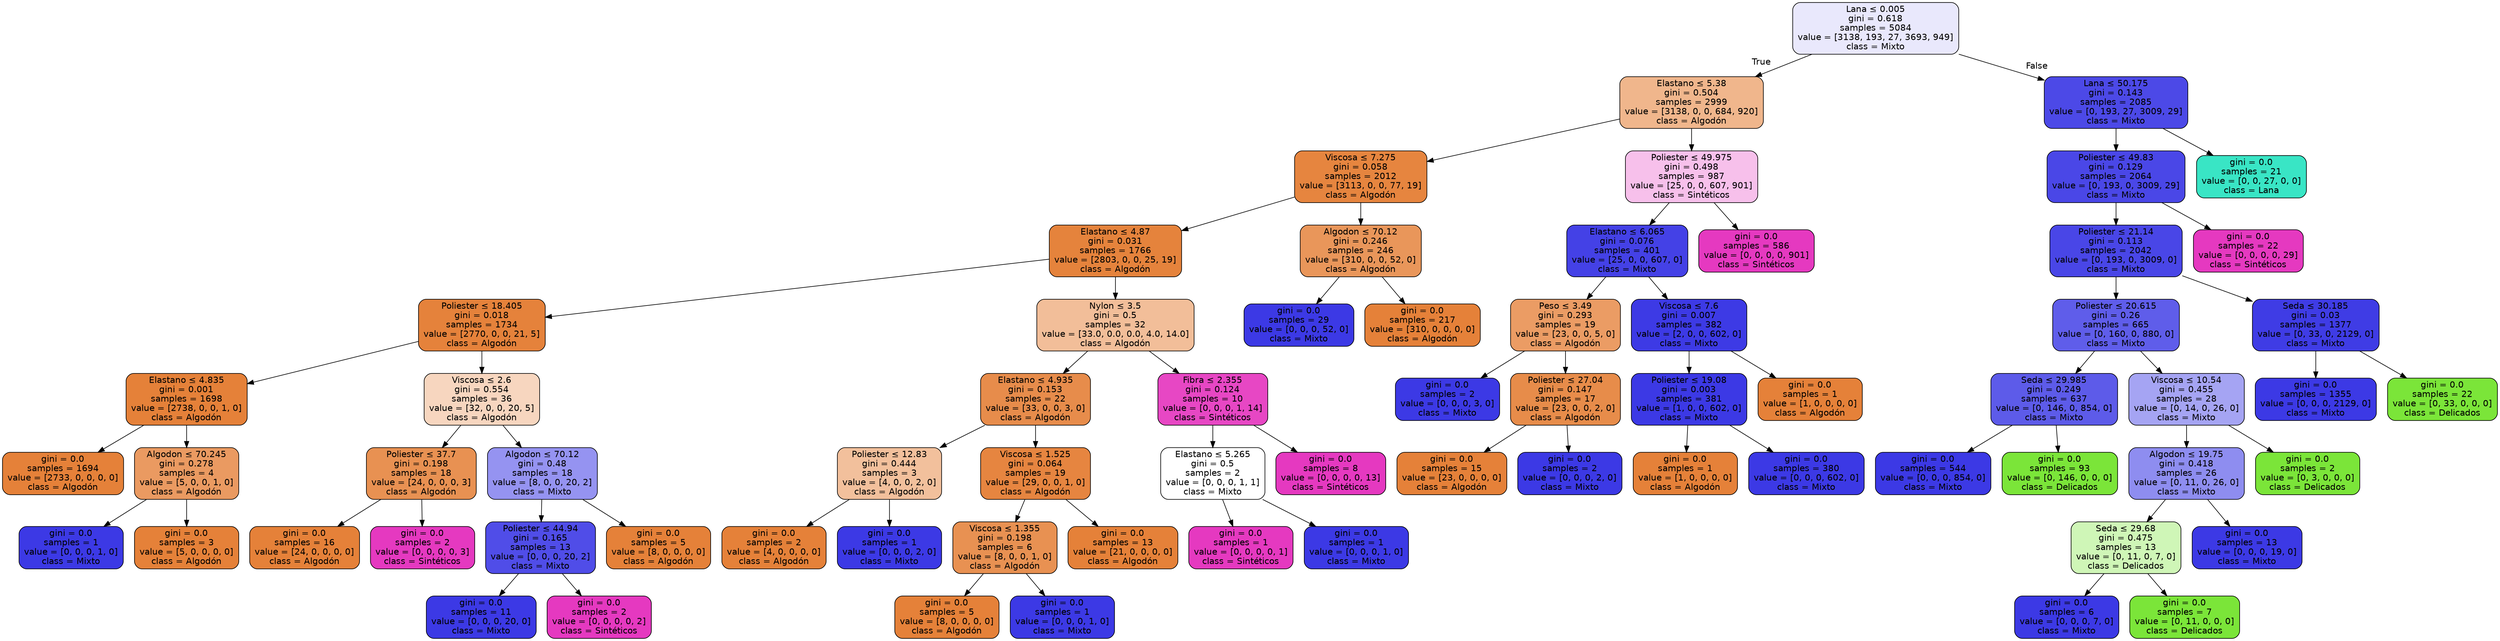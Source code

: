 digraph Tree {
node [shape=box, style="filled, rounded", color="black", fontname="helvetica"] ;
edge [fontname="helvetica"] ;
0 [label=<Lana &le; 0.005<br/>gini = 0.618<br/>samples = 5084<br/>value = [3138, 193, 27, 3693, 949]<br/>class = Mixto>, fillcolor="#e9e8fc"] ;
1 [label=<Elastano &le; 5.38<br/>gini = 0.504<br/>samples = 2999<br/>value = [3138, 0, 0, 684, 920]<br/>class = Algodón>, fillcolor="#f0b68c"] ;
0 -> 1 [labeldistance=2.5, labelangle=45, headlabel="True"] ;
2 [label=<Viscosa &le; 7.275<br/>gini = 0.058<br/>samples = 2012<br/>value = [3113, 0, 0, 77, 19]<br/>class = Algodón>, fillcolor="#e6853f"] ;
1 -> 2 ;
3 [label=<Elastano &le; 4.87<br/>gini = 0.031<br/>samples = 1766<br/>value = [2803, 0, 0, 25, 19]<br/>class = Algodón>, fillcolor="#e5833c"] ;
2 -> 3 ;
4 [label=<Poliester &le; 18.405<br/>gini = 0.018<br/>samples = 1734<br/>value = [2770, 0, 0, 21, 5]<br/>class = Algodón>, fillcolor="#e5823b"] ;
3 -> 4 ;
5 [label=<Elastano &le; 4.835<br/>gini = 0.001<br/>samples = 1698<br/>value = [2738, 0, 0, 1, 0]<br/>class = Algodón>, fillcolor="#e58139"] ;
4 -> 5 ;
6 [label=<gini = 0.0<br/>samples = 1694<br/>value = [2733, 0, 0, 0, 0]<br/>class = Algodón>, fillcolor="#e58139"] ;
5 -> 6 ;
7 [label=<Algodon &le; 70.245<br/>gini = 0.278<br/>samples = 4<br/>value = [5, 0, 0, 1, 0]<br/>class = Algodón>, fillcolor="#ea9a61"] ;
5 -> 7 ;
8 [label=<gini = 0.0<br/>samples = 1<br/>value = [0, 0, 0, 1, 0]<br/>class = Mixto>, fillcolor="#3c39e5"] ;
7 -> 8 ;
9 [label=<gini = 0.0<br/>samples = 3<br/>value = [5, 0, 0, 0, 0]<br/>class = Algodón>, fillcolor="#e58139"] ;
7 -> 9 ;
10 [label=<Viscosa &le; 2.6<br/>gini = 0.554<br/>samples = 36<br/>value = [32, 0, 0, 20, 5]<br/>class = Algodón>, fillcolor="#f7d6bf"] ;
4 -> 10 ;
11 [label=<Poliester &le; 37.7<br/>gini = 0.198<br/>samples = 18<br/>value = [24, 0, 0, 0, 3]<br/>class = Algodón>, fillcolor="#e89152"] ;
10 -> 11 ;
12 [label=<gini = 0.0<br/>samples = 16<br/>value = [24, 0, 0, 0, 0]<br/>class = Algodón>, fillcolor="#e58139"] ;
11 -> 12 ;
13 [label=<gini = 0.0<br/>samples = 2<br/>value = [0, 0, 0, 0, 3]<br/>class = Sintéticos>, fillcolor="#e539c0"] ;
11 -> 13 ;
14 [label=<Algodon &le; 70.12<br/>gini = 0.48<br/>samples = 18<br/>value = [8, 0, 0, 20, 2]<br/>class = Mixto>, fillcolor="#9593f1"] ;
10 -> 14 ;
15 [label=<Poliester &le; 44.94<br/>gini = 0.165<br/>samples = 13<br/>value = [0, 0, 0, 20, 2]<br/>class = Mixto>, fillcolor="#504de8"] ;
14 -> 15 ;
16 [label=<gini = 0.0<br/>samples = 11<br/>value = [0, 0, 0, 20, 0]<br/>class = Mixto>, fillcolor="#3c39e5"] ;
15 -> 16 ;
17 [label=<gini = 0.0<br/>samples = 2<br/>value = [0, 0, 0, 0, 2]<br/>class = Sintéticos>, fillcolor="#e539c0"] ;
15 -> 17 ;
18 [label=<gini = 0.0<br/>samples = 5<br/>value = [8, 0, 0, 0, 0]<br/>class = Algodón>, fillcolor="#e58139"] ;
14 -> 18 ;
19 [label=<Nylon &le; 3.5<br/>gini = 0.5<br/>samples = 32<br/>value = [33.0, 0.0, 0.0, 4.0, 14.0]<br/>class = Algodón>, fillcolor="#f2be99"] ;
3 -> 19 ;
20 [label=<Elastano &le; 4.935<br/>gini = 0.153<br/>samples = 22<br/>value = [33, 0, 0, 3, 0]<br/>class = Algodón>, fillcolor="#e78c4b"] ;
19 -> 20 ;
21 [label=<Poliester &le; 12.83<br/>gini = 0.444<br/>samples = 3<br/>value = [4, 0, 0, 2, 0]<br/>class = Algodón>, fillcolor="#f2c09c"] ;
20 -> 21 ;
22 [label=<gini = 0.0<br/>samples = 2<br/>value = [4, 0, 0, 0, 0]<br/>class = Algodón>, fillcolor="#e58139"] ;
21 -> 22 ;
23 [label=<gini = 0.0<br/>samples = 1<br/>value = [0, 0, 0, 2, 0]<br/>class = Mixto>, fillcolor="#3c39e5"] ;
21 -> 23 ;
24 [label=<Viscosa &le; 1.525<br/>gini = 0.064<br/>samples = 19<br/>value = [29, 0, 0, 1, 0]<br/>class = Algodón>, fillcolor="#e68540"] ;
20 -> 24 ;
25 [label=<Viscosa &le; 1.355<br/>gini = 0.198<br/>samples = 6<br/>value = [8, 0, 0, 1, 0]<br/>class = Algodón>, fillcolor="#e89152"] ;
24 -> 25 ;
26 [label=<gini = 0.0<br/>samples = 5<br/>value = [8, 0, 0, 0, 0]<br/>class = Algodón>, fillcolor="#e58139"] ;
25 -> 26 ;
27 [label=<gini = 0.0<br/>samples = 1<br/>value = [0, 0, 0, 1, 0]<br/>class = Mixto>, fillcolor="#3c39e5"] ;
25 -> 27 ;
28 [label=<gini = 0.0<br/>samples = 13<br/>value = [21, 0, 0, 0, 0]<br/>class = Algodón>, fillcolor="#e58139"] ;
24 -> 28 ;
29 [label=<Fibra &le; 2.355<br/>gini = 0.124<br/>samples = 10<br/>value = [0, 0, 0, 1, 14]<br/>class = Sintéticos>, fillcolor="#e747c4"] ;
19 -> 29 ;
30 [label=<Elastano &le; 5.265<br/>gini = 0.5<br/>samples = 2<br/>value = [0, 0, 0, 1, 1]<br/>class = Mixto>, fillcolor="#ffffff"] ;
29 -> 30 ;
31 [label=<gini = 0.0<br/>samples = 1<br/>value = [0, 0, 0, 0, 1]<br/>class = Sintéticos>, fillcolor="#e539c0"] ;
30 -> 31 ;
32 [label=<gini = 0.0<br/>samples = 1<br/>value = [0, 0, 0, 1, 0]<br/>class = Mixto>, fillcolor="#3c39e5"] ;
30 -> 32 ;
33 [label=<gini = 0.0<br/>samples = 8<br/>value = [0, 0, 0, 0, 13]<br/>class = Sintéticos>, fillcolor="#e539c0"] ;
29 -> 33 ;
34 [label=<Algodon &le; 70.12<br/>gini = 0.246<br/>samples = 246<br/>value = [310, 0, 0, 52, 0]<br/>class = Algodón>, fillcolor="#e9965a"] ;
2 -> 34 ;
35 [label=<gini = 0.0<br/>samples = 29<br/>value = [0, 0, 0, 52, 0]<br/>class = Mixto>, fillcolor="#3c39e5"] ;
34 -> 35 ;
36 [label=<gini = 0.0<br/>samples = 217<br/>value = [310, 0, 0, 0, 0]<br/>class = Algodón>, fillcolor="#e58139"] ;
34 -> 36 ;
37 [label=<Poliester &le; 49.975<br/>gini = 0.498<br/>samples = 987<br/>value = [25, 0, 0, 607, 901]<br/>class = Sintéticos>, fillcolor="#f7c0eb"] ;
1 -> 37 ;
38 [label=<Elastano &le; 6.065<br/>gini = 0.076<br/>samples = 401<br/>value = [25, 0, 0, 607, 0]<br/>class = Mixto>, fillcolor="#4441e6"] ;
37 -> 38 ;
39 [label=<Peso &le; 3.49<br/>gini = 0.293<br/>samples = 19<br/>value = [23, 0, 0, 5, 0]<br/>class = Algodón>, fillcolor="#eb9c64"] ;
38 -> 39 ;
40 [label=<gini = 0.0<br/>samples = 2<br/>value = [0, 0, 0, 3, 0]<br/>class = Mixto>, fillcolor="#3c39e5"] ;
39 -> 40 ;
41 [label=<Poliester &le; 27.04<br/>gini = 0.147<br/>samples = 17<br/>value = [23, 0, 0, 2, 0]<br/>class = Algodón>, fillcolor="#e78c4a"] ;
39 -> 41 ;
42 [label=<gini = 0.0<br/>samples = 15<br/>value = [23, 0, 0, 0, 0]<br/>class = Algodón>, fillcolor="#e58139"] ;
41 -> 42 ;
43 [label=<gini = 0.0<br/>samples = 2<br/>value = [0, 0, 0, 2, 0]<br/>class = Mixto>, fillcolor="#3c39e5"] ;
41 -> 43 ;
44 [label=<Viscosa &le; 7.6<br/>gini = 0.007<br/>samples = 382<br/>value = [2, 0, 0, 602, 0]<br/>class = Mixto>, fillcolor="#3d3ae5"] ;
38 -> 44 ;
45 [label=<Poliester &le; 19.08<br/>gini = 0.003<br/>samples = 381<br/>value = [1, 0, 0, 602, 0]<br/>class = Mixto>, fillcolor="#3c39e5"] ;
44 -> 45 ;
46 [label=<gini = 0.0<br/>samples = 1<br/>value = [1, 0, 0, 0, 0]<br/>class = Algodón>, fillcolor="#e58139"] ;
45 -> 46 ;
47 [label=<gini = 0.0<br/>samples = 380<br/>value = [0, 0, 0, 602, 0]<br/>class = Mixto>, fillcolor="#3c39e5"] ;
45 -> 47 ;
48 [label=<gini = 0.0<br/>samples = 1<br/>value = [1, 0, 0, 0, 0]<br/>class = Algodón>, fillcolor="#e58139"] ;
44 -> 48 ;
49 [label=<gini = 0.0<br/>samples = 586<br/>value = [0, 0, 0, 0, 901]<br/>class = Sintéticos>, fillcolor="#e539c0"] ;
37 -> 49 ;
50 [label=<Lana &le; 50.175<br/>gini = 0.143<br/>samples = 2085<br/>value = [0, 193, 27, 3009, 29]<br/>class = Mixto>, fillcolor="#4c49e7"] ;
0 -> 50 [labeldistance=2.5, labelangle=-45, headlabel="False"] ;
51 [label=<Poliester &le; 49.83<br/>gini = 0.129<br/>samples = 2064<br/>value = [0, 193, 0, 3009, 29]<br/>class = Mixto>, fillcolor="#4a47e7"] ;
50 -> 51 ;
52 [label=<Poliester &le; 21.14<br/>gini = 0.113<br/>samples = 2042<br/>value = [0, 193, 0, 3009, 0]<br/>class = Mixto>, fillcolor="#4946e7"] ;
51 -> 52 ;
53 [label=<Poliester &le; 20.615<br/>gini = 0.26<br/>samples = 665<br/>value = [0, 160, 0, 880, 0]<br/>class = Mixto>, fillcolor="#5f5dea"] ;
52 -> 53 ;
54 [label=<Seda &le; 29.985<br/>gini = 0.249<br/>samples = 637<br/>value = [0, 146, 0, 854, 0]<br/>class = Mixto>, fillcolor="#5d5be9"] ;
53 -> 54 ;
55 [label=<gini = 0.0<br/>samples = 544<br/>value = [0, 0, 0, 854, 0]<br/>class = Mixto>, fillcolor="#3c39e5"] ;
54 -> 55 ;
56 [label=<gini = 0.0<br/>samples = 93<br/>value = [0, 146, 0, 0, 0]<br/>class = Delicados>, fillcolor="#7be539"] ;
54 -> 56 ;
57 [label=<Viscosa &le; 10.54<br/>gini = 0.455<br/>samples = 28<br/>value = [0, 14, 0, 26, 0]<br/>class = Mixto>, fillcolor="#a5a4f3"] ;
53 -> 57 ;
58 [label=<Algodon &le; 19.75<br/>gini = 0.418<br/>samples = 26<br/>value = [0, 11, 0, 26, 0]<br/>class = Mixto>, fillcolor="#8e8df0"] ;
57 -> 58 ;
59 [label=<Seda &le; 29.68<br/>gini = 0.475<br/>samples = 13<br/>value = [0, 11, 0, 7, 0]<br/>class = Delicados>, fillcolor="#cff6b7"] ;
58 -> 59 ;
60 [label=<gini = 0.0<br/>samples = 6<br/>value = [0, 0, 0, 7, 0]<br/>class = Mixto>, fillcolor="#3c39e5"] ;
59 -> 60 ;
61 [label=<gini = 0.0<br/>samples = 7<br/>value = [0, 11, 0, 0, 0]<br/>class = Delicados>, fillcolor="#7be539"] ;
59 -> 61 ;
62 [label=<gini = 0.0<br/>samples = 13<br/>value = [0, 0, 0, 19, 0]<br/>class = Mixto>, fillcolor="#3c39e5"] ;
58 -> 62 ;
63 [label=<gini = 0.0<br/>samples = 2<br/>value = [0, 3, 0, 0, 0]<br/>class = Delicados>, fillcolor="#7be539"] ;
57 -> 63 ;
64 [label=<Seda &le; 30.185<br/>gini = 0.03<br/>samples = 1377<br/>value = [0, 33, 0, 2129, 0]<br/>class = Mixto>, fillcolor="#3f3ce5"] ;
52 -> 64 ;
65 [label=<gini = 0.0<br/>samples = 1355<br/>value = [0, 0, 0, 2129, 0]<br/>class = Mixto>, fillcolor="#3c39e5"] ;
64 -> 65 ;
66 [label=<gini = 0.0<br/>samples = 22<br/>value = [0, 33, 0, 0, 0]<br/>class = Delicados>, fillcolor="#7be539"] ;
64 -> 66 ;
67 [label=<gini = 0.0<br/>samples = 22<br/>value = [0, 0, 0, 0, 29]<br/>class = Sintéticos>, fillcolor="#e539c0"] ;
51 -> 67 ;
68 [label=<gini = 0.0<br/>samples = 21<br/>value = [0, 0, 27, 0, 0]<br/>class = Lana>, fillcolor="#39e5c5"] ;
50 -> 68 ;
}